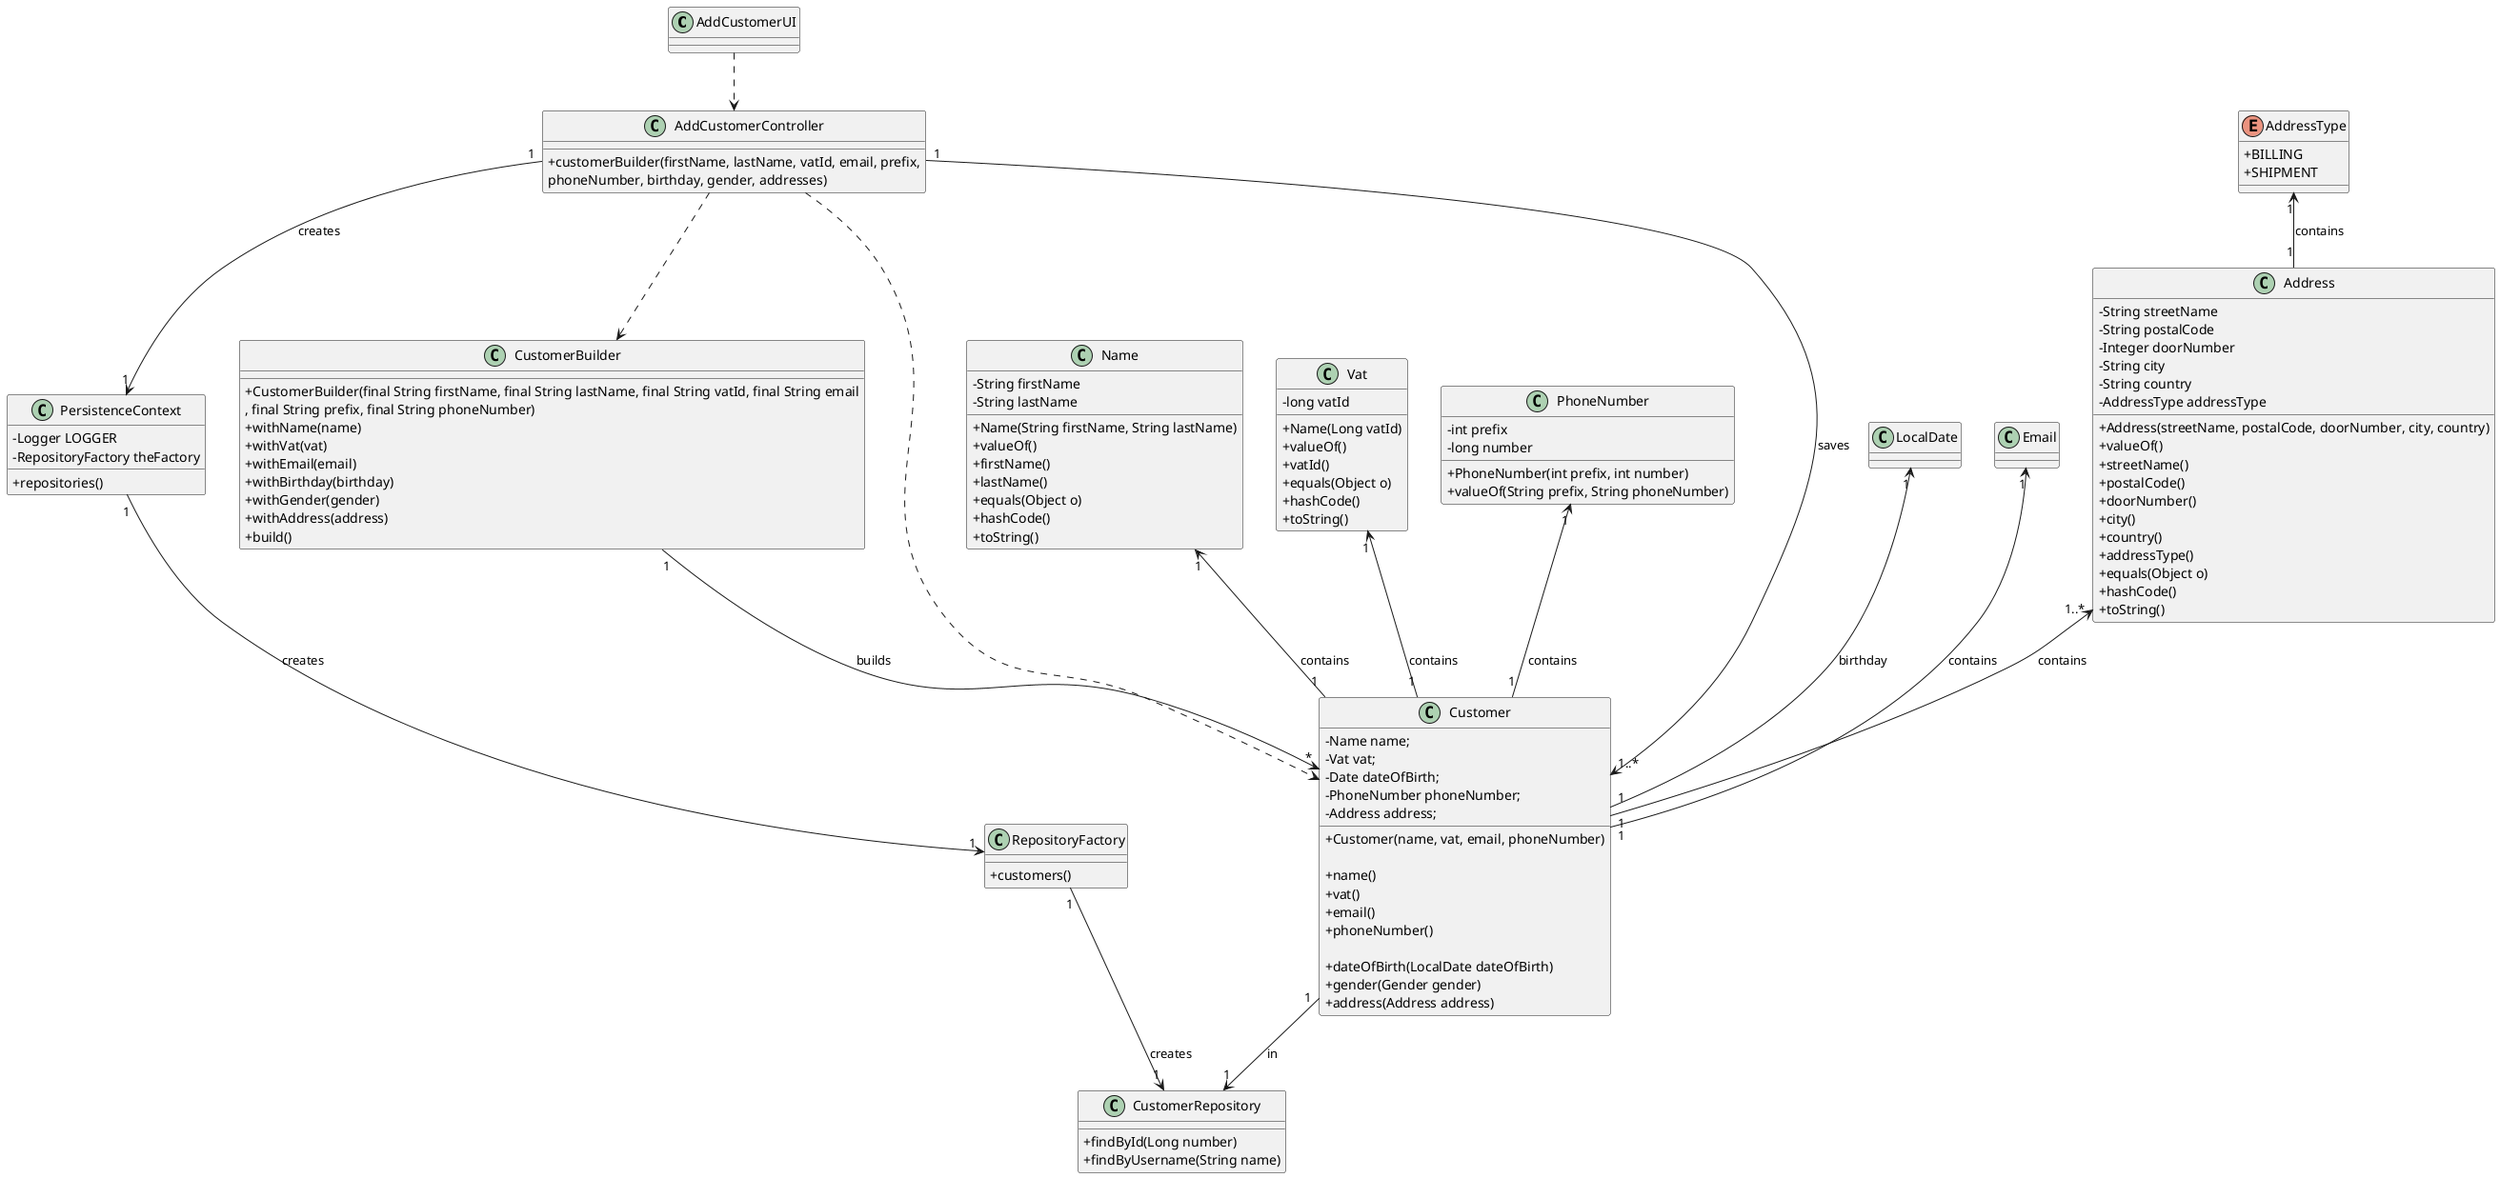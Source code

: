 @startuml
skinparam classAttributeIconSize 0

Class "AddCustomerUI"{
}

Class "AddCustomerController"{
+customerBuilder(firstName, lastName, vatId, email, prefix,
 phoneNumber, birthday, gender, addresses)
}

Class "Name"{
-String firstName
-String lastName

+Name(String firstName, String lastName)
+valueOf()
+firstName()
+lastName()
+equals(Object o)
+hashCode()
+toString()
}

Class "Vat"{
-long vatId

+Name(Long vatId)
+valueOf()
+vatId()
+equals(Object o)
+hashCode()
+toString()
}
Class "PhoneNumber"{
     -int prefix
     -long number
     +PhoneNumber(int prefix, int number)
     +valueOf(String prefix, String phoneNumber)
}
Class "Customer"{
     -Name name;
     -Vat vat;
     -Date dateOfBirth;
     -PhoneNumber phoneNumber;
     -Address address;

+Customer(name, vat, email, phoneNumber)

+name()
+vat()
+email()
+phoneNumber()

+dateOfBirth(LocalDate dateOfBirth)
+gender(Gender gender)
+address(Address address)

}



class Address {
-String streetName
-String postalCode
-Integer doorNumber
-String city
-String country
-AddressType addressType

+Address(streetName, postalCode, doorNumber, city, country)
+valueOf()
+streetName()
+postalCode()
+doorNumber()
+city()
+country()
+addressType()
+equals(Object o)
+hashCode()
+toString()

}

enum AddressType {
+BILLING
+SHIPMENT
}




class CustomerBuilder {
+CustomerBuilder(final String firstName, final String lastName, final String vatId, final String email
                     , final String prefix, final String phoneNumber)
+withName(name)
+withVat(vat)
+withEmail(email)
+withBirthday(birthday)
+withGender(gender)
+withAddress(address)
+build()
}

class PersistenceContext {
-Logger LOGGER
-RepositoryFactory theFactory
+repositories()
}

class RepositoryFactory{
+customers()
}

class CustomerRepository{
+findById(Long number)
+findByUsername(String name)
}


AddCustomerUI..> AddCustomerController
AddCustomerController..> Customer
AddCustomerController..> CustomerBuilder 
CustomerBuilder "1" --> "*" Customer : builds

Name "1" <-- "1" Customer : contains
Vat "1" <-- "1" Customer : contains
PhoneNumber "1" <-- "1" Customer : contains
LocalDate "1" <-- "1" Customer : birthday
Email "1" <-- "1" Customer : contains
Address "1..*" <-- "1" Customer : contains
AddressType "1" <-- "1" Address: contains

"AddCustomerController" "1" --> "1" "PersistenceContext" :creates


"PersistenceContext" "1" --> "1" "RepositoryFactory" :creates


"RepositoryFactory" "1" --> "1" "CustomerRepository"  :creates

"AddCustomerController" "1" --> "1..*" "Customer" :saves

"Customer" "1" --> "1" "CustomerRepository" :in

@enduml